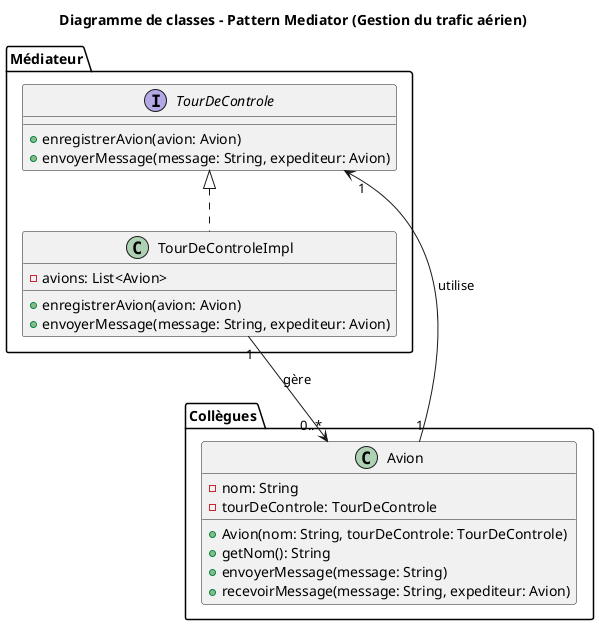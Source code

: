 @startuml
title Diagramme de classes - Pattern Mediator (Gestion du trafic aérien)

package "Médiateur" {
    interface TourDeControle {
        + enregistrerAvion(avion: Avion)
        + envoyerMessage(message: String, expediteur: Avion)
    }

    class TourDeControleImpl {
        - avions: List<Avion>
        + enregistrerAvion(avion: Avion)
        + envoyerMessage(message: String, expediteur: Avion)
    }

    TourDeControle <|.. TourDeControleImpl
}

package "Collègues" {
    class Avion {
        - nom: String
        - tourDeControle: TourDeControle
        + Avion(nom: String, tourDeControle: TourDeControle)
        + getNom(): String
        + envoyerMessage(message: String)
        + recevoirMessage(message: String, expediteur: Avion)
    }
}

' Relations
TourDeControleImpl "1" --> "0..*" Avion : gère
Avion "1" --> "1" TourDeControle : utilise

@enduml